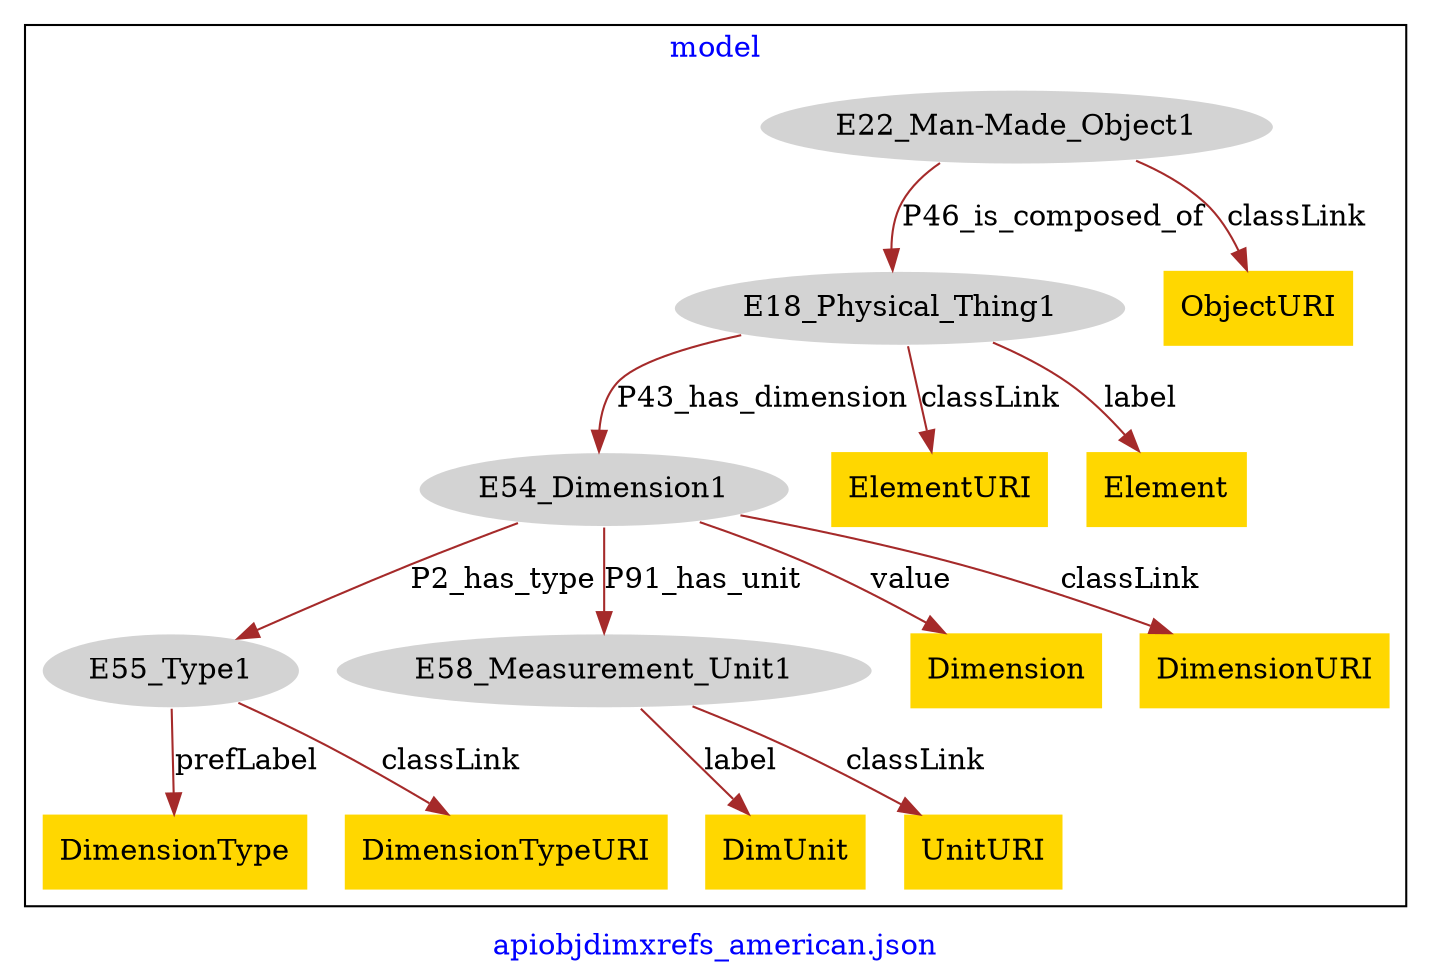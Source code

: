 digraph n0 {
fontcolor="blue"
remincross="true"
label="apiobjdimxrefs_american.json"
subgraph cluster {
label="model"
n2[style="filled",color="white",fillcolor="lightgray",label="E18_Physical_Thing1"];
n3[style="filled",color="white",fillcolor="lightgray",label="E54_Dimension1"];
n4[style="filled",color="white",fillcolor="lightgray",label="E22_Man-Made_Object1"];
n5[style="filled",color="white",fillcolor="lightgray",label="E55_Type1"];
n6[style="filled",color="white",fillcolor="lightgray",label="E58_Measurement_Unit1"];
n7[shape="plaintext",style="filled",fillcolor="gold",label="DimUnit"];
n8[shape="plaintext",style="filled",fillcolor="gold",label="ElementURI"];
n9[shape="plaintext",style="filled",fillcolor="gold",label="Dimension"];
n10[shape="plaintext",style="filled",fillcolor="gold",label="UnitURI"];
n11[shape="plaintext",style="filled",fillcolor="gold",label="DimensionURI"];
n12[shape="plaintext",style="filled",fillcolor="gold",label="DimensionType"];
n13[shape="plaintext",style="filled",fillcolor="gold",label="DimensionTypeURI"];
n14[shape="plaintext",style="filled",fillcolor="gold",label="ObjectURI"];
n15[shape="plaintext",style="filled",fillcolor="gold",label="Element"];
}
n2 -> n3[color="brown",fontcolor="black",label="P43_has_dimension"]
n4 -> n2[color="brown",fontcolor="black",label="P46_is_composed_of"]
n3 -> n5[color="brown",fontcolor="black",label="P2_has_type"]
n3 -> n6[color="brown",fontcolor="black",label="P91_has_unit"]
n6 -> n7[color="brown",fontcolor="black",label="label"]
n2 -> n8[color="brown",fontcolor="black",label="classLink"]
n3 -> n9[color="brown",fontcolor="black",label="value"]
n6 -> n10[color="brown",fontcolor="black",label="classLink"]
n3 -> n11[color="brown",fontcolor="black",label="classLink"]
n5 -> n12[color="brown",fontcolor="black",label="prefLabel"]
n5 -> n13[color="brown",fontcolor="black",label="classLink"]
n4 -> n14[color="brown",fontcolor="black",label="classLink"]
n2 -> n15[color="brown",fontcolor="black",label="label"]
}
